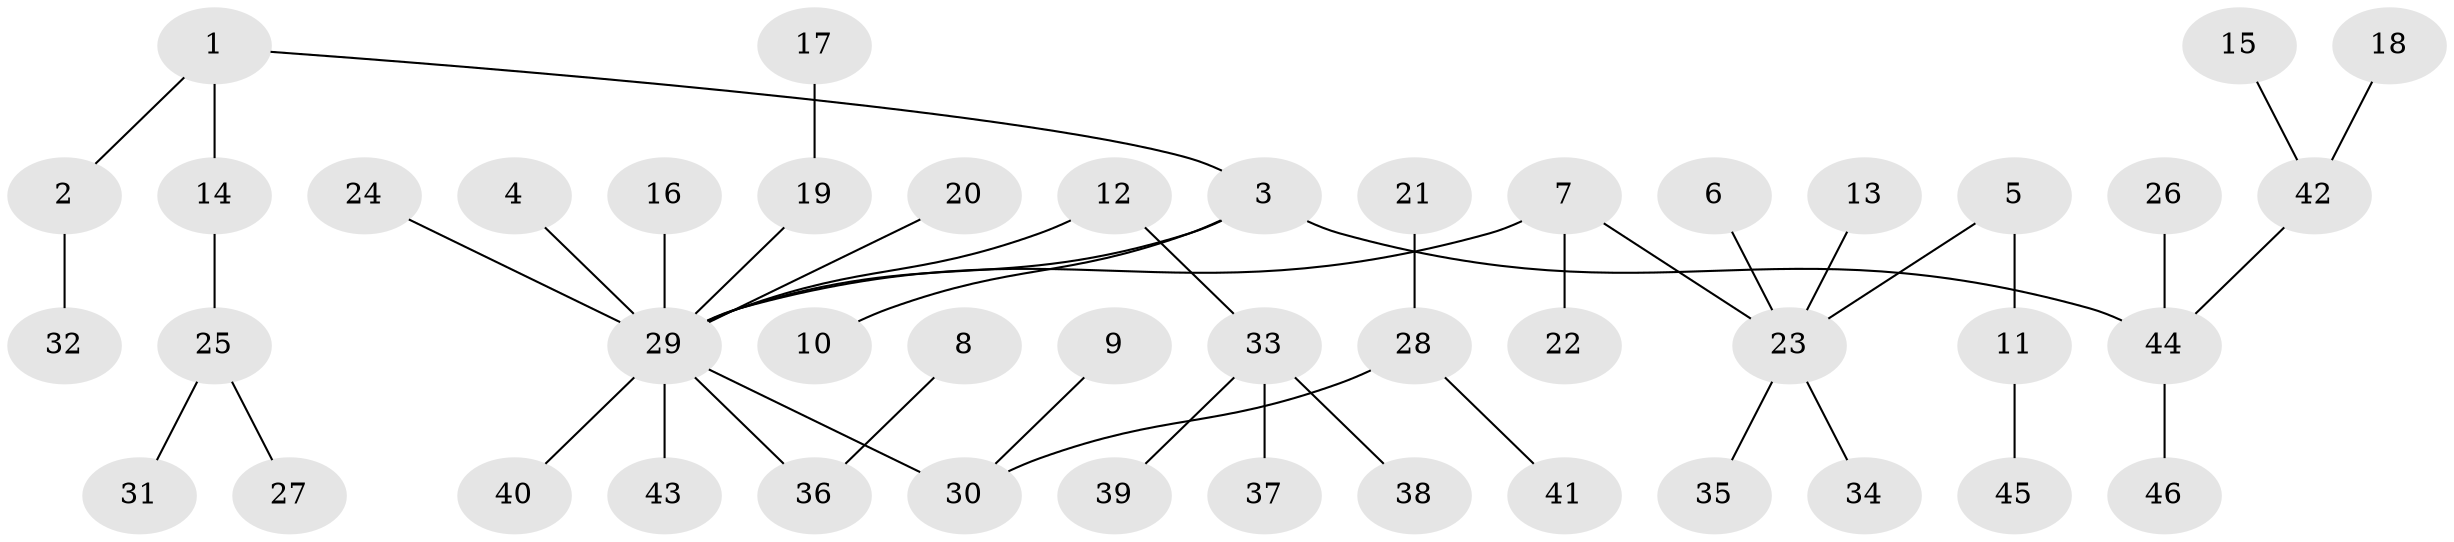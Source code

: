// original degree distribution, {4: 0.07608695652173914, 11: 0.010869565217391304, 3: 0.11956521739130435, 2: 0.2717391304347826, 5: 0.03260869565217391, 1: 0.4891304347826087}
// Generated by graph-tools (version 1.1) at 2025/50/03/09/25 03:50:23]
// undirected, 46 vertices, 45 edges
graph export_dot {
graph [start="1"]
  node [color=gray90,style=filled];
  1;
  2;
  3;
  4;
  5;
  6;
  7;
  8;
  9;
  10;
  11;
  12;
  13;
  14;
  15;
  16;
  17;
  18;
  19;
  20;
  21;
  22;
  23;
  24;
  25;
  26;
  27;
  28;
  29;
  30;
  31;
  32;
  33;
  34;
  35;
  36;
  37;
  38;
  39;
  40;
  41;
  42;
  43;
  44;
  45;
  46;
  1 -- 2 [weight=1.0];
  1 -- 3 [weight=1.0];
  1 -- 14 [weight=1.0];
  2 -- 32 [weight=1.0];
  3 -- 10 [weight=1.0];
  3 -- 29 [weight=1.0];
  3 -- 44 [weight=1.0];
  4 -- 29 [weight=1.0];
  5 -- 11 [weight=1.0];
  5 -- 23 [weight=1.0];
  6 -- 23 [weight=1.0];
  7 -- 22 [weight=1.0];
  7 -- 23 [weight=1.0];
  7 -- 29 [weight=1.0];
  8 -- 36 [weight=1.0];
  9 -- 30 [weight=1.0];
  11 -- 45 [weight=1.0];
  12 -- 29 [weight=1.0];
  12 -- 33 [weight=1.0];
  13 -- 23 [weight=1.0];
  14 -- 25 [weight=1.0];
  15 -- 42 [weight=1.0];
  16 -- 29 [weight=1.0];
  17 -- 19 [weight=1.0];
  18 -- 42 [weight=1.0];
  19 -- 29 [weight=1.0];
  20 -- 29 [weight=1.0];
  21 -- 28 [weight=1.0];
  23 -- 34 [weight=1.0];
  23 -- 35 [weight=1.0];
  24 -- 29 [weight=1.0];
  25 -- 27 [weight=1.0];
  25 -- 31 [weight=1.0];
  26 -- 44 [weight=1.0];
  28 -- 30 [weight=1.0];
  28 -- 41 [weight=1.0];
  29 -- 30 [weight=1.0];
  29 -- 36 [weight=1.0];
  29 -- 40 [weight=1.0];
  29 -- 43 [weight=1.0];
  33 -- 37 [weight=1.0];
  33 -- 38 [weight=1.0];
  33 -- 39 [weight=1.0];
  42 -- 44 [weight=1.0];
  44 -- 46 [weight=1.0];
}
